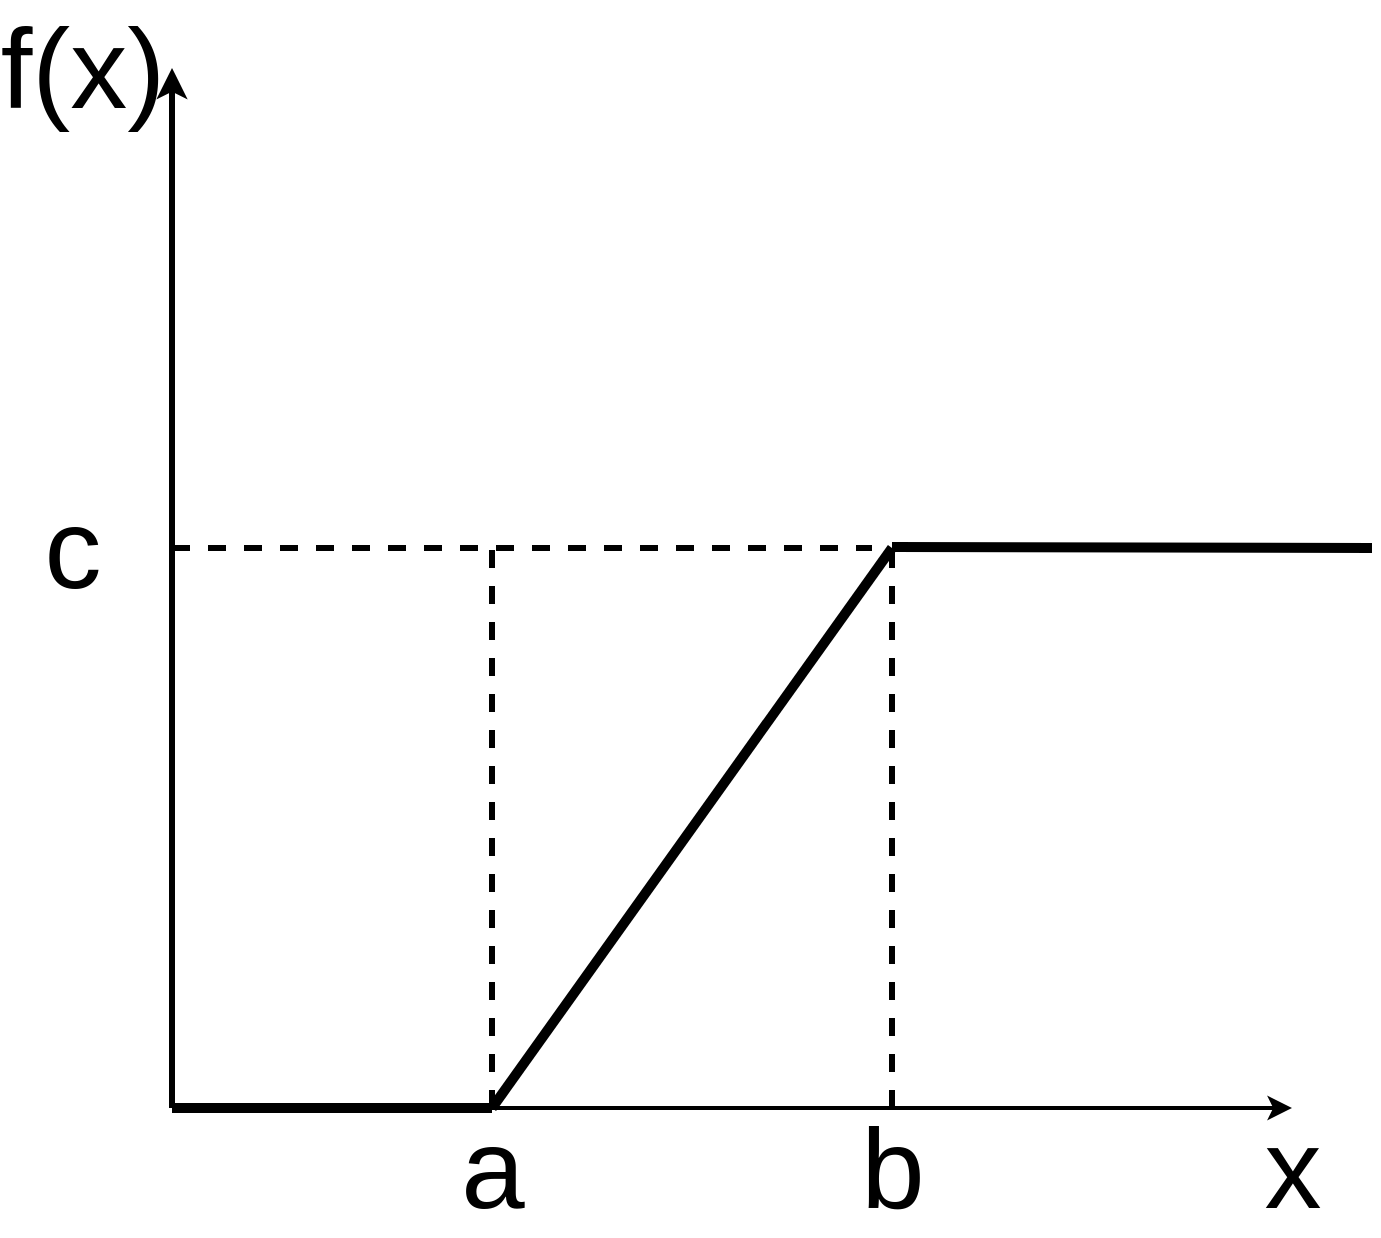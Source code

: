 <mxfile version="11.0.8" type="github"><diagram id="U_rskEMWl7Bn9BaxlCsj" name="Page-1"><mxGraphModel dx="1896" dy="1474" grid="1" gridSize="10" guides="1" tooltips="1" connect="1" arrows="1" fold="1" page="1" pageScale="1" pageWidth="827" pageHeight="1169" math="0" shadow="0"><root><mxCell id="0"/><mxCell id="1" parent="0"/><mxCell id="M1tDWkWWonrIxMsR0wAM-1" value="" style="endArrow=classic;html=1;fontSize=35;strokeWidth=3;" edge="1" parent="1"><mxGeometry width="50" height="50" relative="1" as="geometry"><mxPoint x="160" y="760" as="sourcePoint"/><mxPoint x="160" y="240" as="targetPoint"/></mxGeometry></mxCell><mxCell id="M1tDWkWWonrIxMsR0wAM-2" value="" style="endArrow=classic;html=1;fontSize=35;strokeWidth=2;" edge="1" parent="1"><mxGeometry width="50" height="50" relative="1" as="geometry"><mxPoint x="160" y="760" as="sourcePoint"/><mxPoint x="720" y="760" as="targetPoint"/></mxGeometry></mxCell><mxCell id="M1tDWkWWonrIxMsR0wAM-3" value="" style="endArrow=none;html=1;fontSize=35;strokeWidth=5;" edge="1" parent="1"><mxGeometry width="50" height="50" relative="1" as="geometry"><mxPoint x="320" y="760" as="sourcePoint"/><mxPoint x="520" y="480" as="targetPoint"/></mxGeometry></mxCell><mxCell id="M1tDWkWWonrIxMsR0wAM-4" value="" style="endArrow=none;dashed=1;html=1;jumpSize=12;fontSize=35;strokeWidth=3;" edge="1" parent="1"><mxGeometry width="50" height="50" relative="1" as="geometry"><mxPoint x="320" y="760" as="sourcePoint"/><mxPoint x="320" y="480" as="targetPoint"/></mxGeometry></mxCell><mxCell id="M1tDWkWWonrIxMsR0wAM-5" value="" style="endArrow=none;dashed=1;html=1;fontSize=35;strokeWidth=3;" edge="1" parent="1"><mxGeometry width="50" height="50" relative="1" as="geometry"><mxPoint x="520" y="760" as="sourcePoint"/><mxPoint x="520" y="480" as="targetPoint"/></mxGeometry></mxCell><mxCell id="M1tDWkWWonrIxMsR0wAM-6" value="" style="endArrow=none;dashed=1;html=1;jumpSize=12;fontSize=35;strokeWidth=3;" edge="1" parent="1"><mxGeometry width="50" height="50" relative="1" as="geometry"><mxPoint x="160" y="480" as="sourcePoint"/><mxPoint x="510" y="480" as="targetPoint"/></mxGeometry></mxCell><mxCell id="M1tDWkWWonrIxMsR0wAM-7" value="a" style="text;html=1;resizable=0;autosize=1;align=center;verticalAlign=middle;points=[];fillColor=none;strokeColor=none;rounded=0;fontSize=57;strokeWidth=5;" vertex="1" parent="1"><mxGeometry x="310" y="780" width="20" height="20" as="geometry"/></mxCell><mxCell id="M1tDWkWWonrIxMsR0wAM-8" value="b" style="text;html=1;resizable=0;autosize=1;align=center;verticalAlign=middle;points=[];fillColor=none;strokeColor=none;rounded=0;fontSize=57;strokeWidth=5;" vertex="1" parent="1"><mxGeometry x="510" y="780" width="20" height="20" as="geometry"/></mxCell><mxCell id="M1tDWkWWonrIxMsR0wAM-9" value="c" style="text;html=1;resizable=0;autosize=1;align=center;verticalAlign=middle;points=[];fillColor=none;strokeColor=none;rounded=0;fontSize=57;strokeWidth=5;" vertex="1" parent="1"><mxGeometry x="100" y="470" width="20" height="20" as="geometry"/></mxCell><mxCell id="M1tDWkWWonrIxMsR0wAM-10" value="x" style="text;html=1;resizable=0;autosize=1;align=center;verticalAlign=middle;points=[];fillColor=none;strokeColor=none;rounded=0;fontSize=57;strokeWidth=5;" vertex="1" parent="1"><mxGeometry x="710" y="780" width="20" height="20" as="geometry"/></mxCell><mxCell id="M1tDWkWWonrIxMsR0wAM-11" value="f(x)" style="text;html=1;resizable=0;autosize=1;align=center;verticalAlign=middle;points=[];fillColor=none;strokeColor=none;rounded=0;fontSize=57;strokeWidth=5;" vertex="1" parent="1"><mxGeometry x="100" y="230" width="30" height="20" as="geometry"/></mxCell><mxCell id="M1tDWkWWonrIxMsR0wAM-14" value="" style="endArrow=none;html=1;strokeWidth=5;endFill=0;" edge="1" parent="1"><mxGeometry width="50" height="50" relative="1" as="geometry"><mxPoint x="160" y="760" as="sourcePoint"/><mxPoint x="320" y="760" as="targetPoint"/></mxGeometry></mxCell><mxCell id="M1tDWkWWonrIxMsR0wAM-17" value="" style="endArrow=none;html=1;strokeWidth=5;endFill=0;" edge="1" parent="1"><mxGeometry width="50" height="50" relative="1" as="geometry"><mxPoint x="520" y="479.5" as="sourcePoint"/><mxPoint x="760" y="480" as="targetPoint"/></mxGeometry></mxCell></root></mxGraphModel></diagram></mxfile>